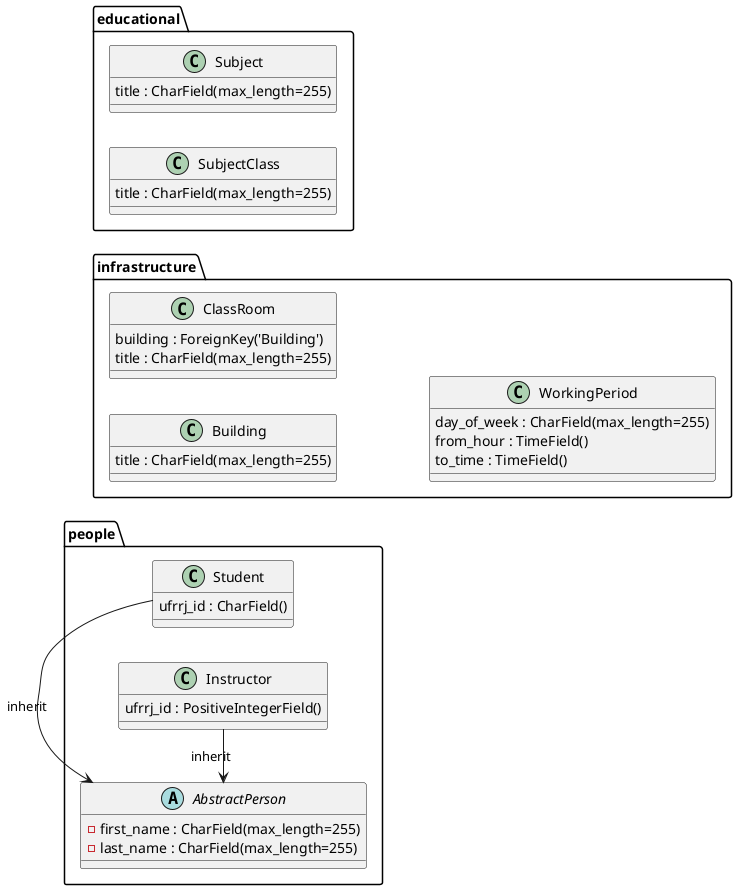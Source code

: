 @startuml
left to right direction
package people {
    abstract class AbstractPerson {
        {field} -first_name : CharField(max_length=255)
        {field} -last_name : CharField(max_length=255)
    }

    class Student {
        {field} ufrrj_id : CharField()
    }
    AbstractPerson <- Student : inherit

    class Instructor {
        {field} ufrrj_id : PositiveIntegerField()
    }
    AbstractPerson <- Instructor : inherit
}
package educational {
    class Subject {
        {field} title : CharField(max_length=255)
    }
    class SubjectClass {
        {field} title : CharField(max_length=255)
    }
}
package infrastructure {
    class Building {
        {field} title : CharField(max_length=255)
    }
    class ClassRoom {
        {field} building : ForeignKey('Building')
        {field} title : CharField(max_length=255)
    }
    class WorkingPeriod {
        {field} day_of_week : CharField(max_length=255)
        {field} from_hour : TimeField()
        {field} to_time : TimeField()
    }
}
@enduml